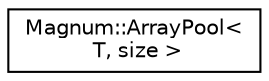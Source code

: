 digraph "圖形化之類別階層"
{
  edge [fontname="Helvetica",fontsize="10",labelfontname="Helvetica",labelfontsize="10"];
  node [fontname="Helvetica",fontsize="10",shape=record];
  rankdir="LR";
  Node1 [label="Magnum::ArrayPool\<\l T, size \>",height=0.2,width=0.4,color="black", fillcolor="white", style="filled",URL="$class_magnum_1_1_array_pool.html"];
}
